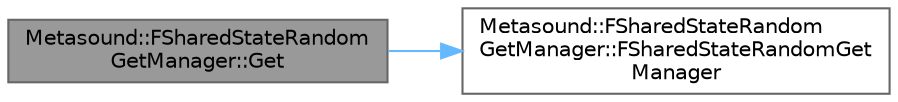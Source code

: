 digraph "Metasound::FSharedStateRandomGetManager::Get"
{
 // INTERACTIVE_SVG=YES
 // LATEX_PDF_SIZE
  bgcolor="transparent";
  edge [fontname=Helvetica,fontsize=10,labelfontname=Helvetica,labelfontsize=10];
  node [fontname=Helvetica,fontsize=10,shape=box,height=0.2,width=0.4];
  rankdir="LR";
  Node1 [id="Node000001",label="Metasound::FSharedStateRandom\lGetManager::Get",height=0.2,width=0.4,color="gray40", fillcolor="grey60", style="filled", fontcolor="black",tooltip=" "];
  Node1 -> Node2 [id="edge1_Node000001_Node000002",color="steelblue1",style="solid",tooltip=" "];
  Node2 [id="Node000002",label="Metasound::FSharedStateRandom\lGetManager::FSharedStateRandomGet\lManager",height=0.2,width=0.4,color="grey40", fillcolor="white", style="filled",URL="$d1/dfe/classMetasound_1_1FSharedStateRandomGetManager.html#a4e2ee461be04a7f233718ac95db31ff7",tooltip=" "];
}
